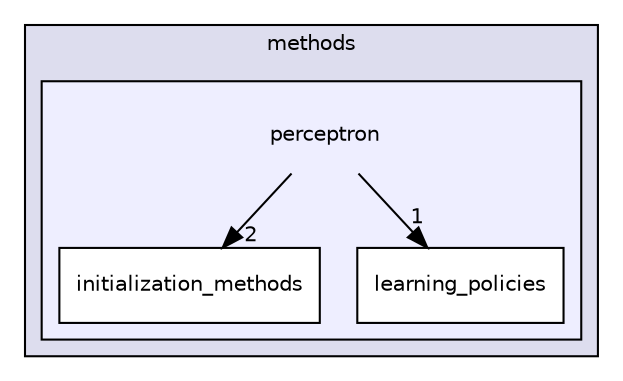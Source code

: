 digraph "src/mlpack/methods/perceptron" {
  compound=true
  node [ fontsize="10", fontname="Helvetica"];
  edge [ labelfontsize="10", labelfontname="Helvetica"];
  subgraph clusterdir_2217eda3f3f128182276a15ca80cc98e {
    graph [ bgcolor="#ddddee", pencolor="black", label="methods" fontname="Helvetica", fontsize="10", URL="dir_2217eda3f3f128182276a15ca80cc98e.html"]
  subgraph clusterdir_d1be4479dffdf1b9f98978aa2d42ca89 {
    graph [ bgcolor="#eeeeff", pencolor="black", label="" URL="dir_d1be4479dffdf1b9f98978aa2d42ca89.html"];
    dir_d1be4479dffdf1b9f98978aa2d42ca89 [shape=plaintext label="perceptron"];
    dir_8c39302dd7470d3c525c480db4b4f594 [shape=box label="initialization_methods" color="black" fillcolor="white" style="filled" URL="dir_8c39302dd7470d3c525c480db4b4f594.html"];
    dir_83c113add47e749a90538be658ec31cd [shape=box label="learning_policies" color="black" fillcolor="white" style="filled" URL="dir_83c113add47e749a90538be658ec31cd.html"];
  }
  }
  dir_d1be4479dffdf1b9f98978aa2d42ca89->dir_8c39302dd7470d3c525c480db4b4f594 [headlabel="2", labeldistance=1.5 headhref="dir_000024_000025.html"];
  dir_d1be4479dffdf1b9f98978aa2d42ca89->dir_83c113add47e749a90538be658ec31cd [headlabel="1", labeldistance=1.5 headhref="dir_000024_000050.html"];
}
